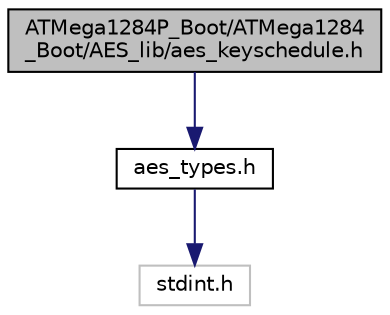 digraph "ATMega1284P_Boot/ATMega1284_Boot/AES_lib/aes_keyschedule.h"
{
  edge [fontname="Helvetica",fontsize="10",labelfontname="Helvetica",labelfontsize="10"];
  node [fontname="Helvetica",fontsize="10",shape=record];
  Node0 [label="ATMega1284P_Boot/ATMega1284\l_Boot/AES_lib/aes_keyschedule.h",height=0.2,width=0.4,color="black", fillcolor="grey75", style="filled", fontcolor="black"];
  Node0 -> Node1 [color="midnightblue",fontsize="10",style="solid"];
  Node1 [label="aes_types.h",height=0.2,width=0.4,color="black", fillcolor="white", style="filled",URL="$_a_t_mega1284_p___boot_2_a_t_mega1284___boot_2_a_e_s__lib_2aes__types_8h.html"];
  Node1 -> Node2 [color="midnightblue",fontsize="10",style="solid"];
  Node2 [label="stdint.h",height=0.2,width=0.4,color="grey75", fillcolor="white", style="filled"];
}
